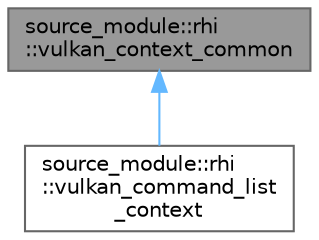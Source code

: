 digraph "source_module::rhi::vulkan_context_common"
{
 // LATEX_PDF_SIZE
  bgcolor="transparent";
  edge [fontname=Helvetica,fontsize=10,labelfontname=Helvetica,labelfontsize=10];
  node [fontname=Helvetica,fontsize=10,shape=box,height=0.2,width=0.4];
  Node1 [id="Node000001",label="source_module::rhi\l::vulkan_context_common",height=0.2,width=0.4,color="gray40", fillcolor="grey60", style="filled", fontcolor="black",tooltip=" "];
  Node1 -> Node2 [id="edge1_Node000001_Node000002",dir="back",color="steelblue1",style="solid",tooltip=" "];
  Node2 [id="Node000002",label="source_module::rhi\l::vulkan_command_list\l_context",height=0.2,width=0.4,color="gray40", fillcolor="white", style="filled",URL="$classsource__module_1_1rhi_1_1vulkan__command__list__context.html",tooltip=" "];
}

